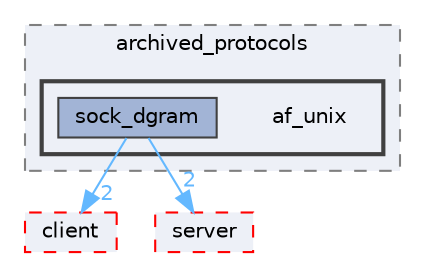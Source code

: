 digraph "include/nexilis/archived_protocols/af_unix"
{
 // LATEX_PDF_SIZE
  bgcolor="transparent";
  edge [fontname=Helvetica,fontsize=10,labelfontname=Helvetica,labelfontsize=10];
  node [fontname=Helvetica,fontsize=10,shape=box,height=0.2,width=0.4];
  compound=true
  subgraph clusterdir_68f2635d1ad7807fcd1ffc6b03cf4f2b {
    graph [ bgcolor="#edf0f7", pencolor="grey50", label="archived_protocols", fontname=Helvetica,fontsize=10 style="filled,dashed", URL="dir_68f2635d1ad7807fcd1ffc6b03cf4f2b.html",tooltip=""]
  subgraph clusterdir_89d2dea9e1a9e04927636121291f0978 {
    graph [ bgcolor="#edf0f7", pencolor="grey25", label="", fontname=Helvetica,fontsize=10 style="filled,bold", URL="dir_89d2dea9e1a9e04927636121291f0978.html",tooltip=""]
    dir_89d2dea9e1a9e04927636121291f0978 [shape=plaintext, label="af_unix"];
  dir_3e15ab394b3a2d91e83663b9456b2077 [label="sock_dgram", fillcolor="#a2b4d6", color="grey25", style="filled", URL="dir_3e15ab394b3a2d91e83663b9456b2077.html",tooltip=""];
  }
  }
  dir_41b4afa804f6b67e6e5fb65233e839c3 [label="client", fillcolor="#edf0f7", color="red", style="filled,dashed", URL="dir_41b4afa804f6b67e6e5fb65233e839c3.html",tooltip=""];
  dir_6cbb7aeeec1e648a8e3d084d45762450 [label="server", fillcolor="#edf0f7", color="red", style="filled,dashed", URL="dir_6cbb7aeeec1e648a8e3d084d45762450.html",tooltip=""];
  dir_3e15ab394b3a2d91e83663b9456b2077->dir_41b4afa804f6b67e6e5fb65233e839c3 [headlabel="2", labeldistance=1.5 headhref="dir_000036_000010.html" href="dir_000036_000010.html" color="steelblue1" fontcolor="steelblue1"];
  dir_3e15ab394b3a2d91e83663b9456b2077->dir_6cbb7aeeec1e648a8e3d084d45762450 [headlabel="2", labeldistance=1.5 headhref="dir_000036_000033.html" href="dir_000036_000033.html" color="steelblue1" fontcolor="steelblue1"];
}
